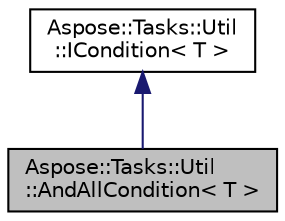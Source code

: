 digraph "Aspose::Tasks::Util::AndAllCondition&lt; T &gt;"
{
 // LATEX_PDF_SIZE
  edge [fontname="Helvetica",fontsize="10",labelfontname="Helvetica",labelfontsize="10"];
  node [fontname="Helvetica",fontsize="10",shape=record];
  Node1 [label="Aspose::Tasks::Util\l::AndAllCondition\< T \>",height=0.2,width=0.4,color="black", fillcolor="grey75", style="filled", fontcolor="black",tooltip="Applies logical AND to all conditions. For example: cond1 AND cond2 AND cond3..."];
  Node2 -> Node1 [dir="back",color="midnightblue",fontsize="10",style="solid",fontname="Helvetica"];
  Node2 [label="Aspose::Tasks::Util\l::ICondition\< T \>",height=0.2,width=0.4,color="black", fillcolor="white", style="filled",URL="$class_aspose_1_1_tasks_1_1_util_1_1_i_condition.html",tooltip="Represents a condition which can be used by filters or search methods."];
}
